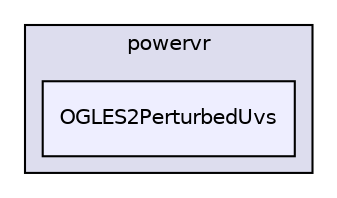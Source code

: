 digraph "PVR/SDK_3.4/Examples/Intermediate/PerturbedUvs/OGLES2/Build/Android/src/com/powervr/OGLES2PerturbedUvs" {
  compound=true
  node [ fontsize="10", fontname="Helvetica"];
  edge [ labelfontsize="10", labelfontname="Helvetica"];
  subgraph clusterdir_708afb738dbd3fc45a450bfdb11c37e9 {
    graph [ bgcolor="#ddddee", pencolor="black", label="powervr" fontname="Helvetica", fontsize="10", URL="dir_708afb738dbd3fc45a450bfdb11c37e9.html"]
  dir_2b010f31a0ec5227cb3c6507e9566403 [shape=box, label="OGLES2PerturbedUvs", style="filled", fillcolor="#eeeeff", pencolor="black", URL="dir_2b010f31a0ec5227cb3c6507e9566403.html"];
  }
}
